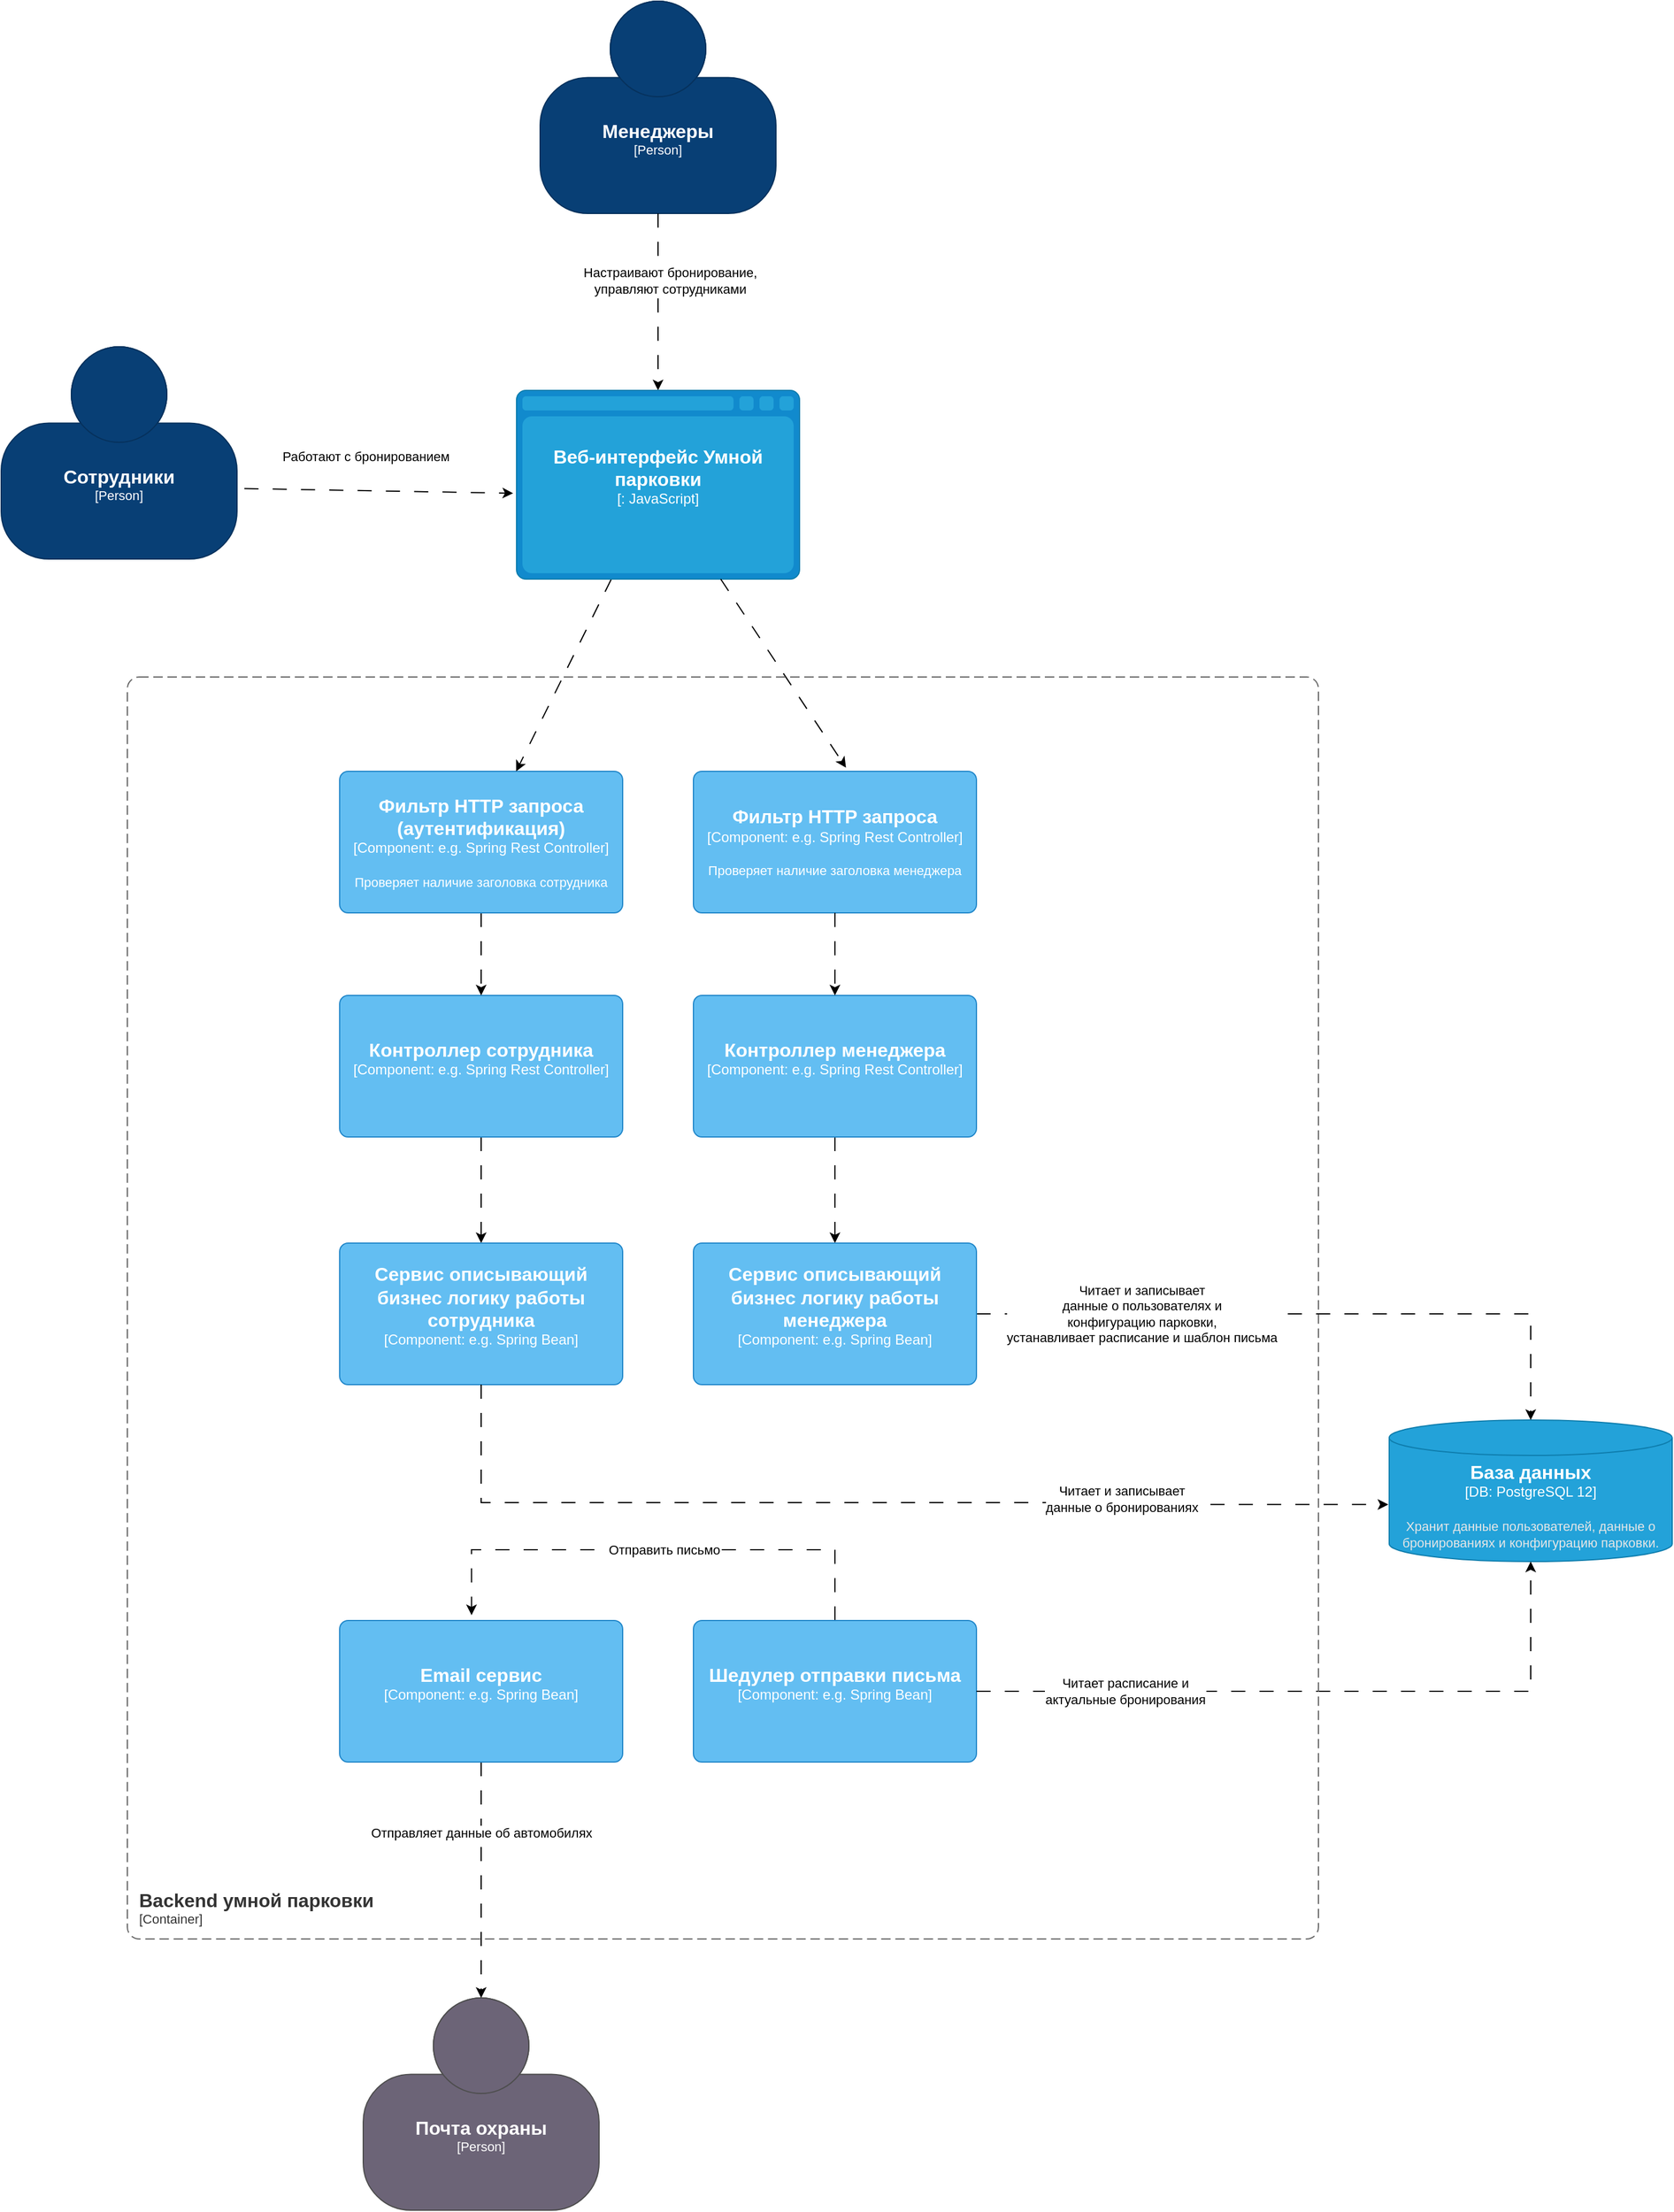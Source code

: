 <mxfile version="22.0.2" type="device">
  <diagram name="Страница — 1" id="vsKF4XCX8lWfQzDUDUC8">
    <mxGraphModel dx="6996" dy="3329" grid="1" gridSize="10" guides="1" tooltips="1" connect="1" arrows="1" fold="1" page="1" pageScale="1" pageWidth="827" pageHeight="1169" math="0" shadow="0">
      <root>
        <mxCell id="0" />
        <mxCell id="1" parent="0" />
        <mxCell id="zByx455szBWIH6nf85dW-6" style="edgeStyle=orthogonalEdgeStyle;rounded=0;orthogonalLoop=1;jettySize=auto;html=1;dashed=1;dashPattern=12 12;" edge="1" parent="1" source="zByx455szBWIH6nf85dW-1" target="zByx455szBWIH6nf85dW-4">
          <mxGeometry relative="1" as="geometry" />
        </mxCell>
        <object placeholders="1" c4Name="Контроллер сотрудника" c4Type="Component" c4Technology="e.g. Spring Rest Controller" c4Description="" label="&lt;font style=&quot;font-size: 16px&quot;&gt;&lt;b&gt;%c4Name%&lt;/b&gt;&lt;/font&gt;&lt;div&gt;[%c4Type%: %c4Technology%]&lt;/div&gt;&lt;br&gt;&lt;div&gt;&lt;font style=&quot;font-size: 11px&quot;&gt;%c4Description%&lt;/font&gt;&lt;/div&gt;" id="zByx455szBWIH6nf85dW-1">
          <mxCell style="rounded=1;whiteSpace=wrap;html=1;labelBackgroundColor=none;fillColor=#63BEF2;fontColor=#ffffff;align=center;arcSize=6;strokeColor=#2086C9;metaEdit=1;resizable=0;points=[[0.25,0,0],[0.5,0,0],[0.75,0,0],[1,0.25,0],[1,0.5,0],[1,0.75,0],[0.75,1,0],[0.5,1,0],[0.25,1,0],[0,0.75,0],[0,0.5,0],[0,0.25,0]];" vertex="1" parent="1">
            <mxGeometry x="-740" y="270" width="240" height="120" as="geometry" />
          </mxCell>
        </object>
        <mxCell id="zByx455szBWIH6nf85dW-7" style="edgeStyle=orthogonalEdgeStyle;rounded=0;orthogonalLoop=1;jettySize=auto;html=1;dashed=1;dashPattern=12 12;" edge="1" parent="1" source="zByx455szBWIH6nf85dW-2" target="zByx455szBWIH6nf85dW-5">
          <mxGeometry relative="1" as="geometry" />
        </mxCell>
        <object placeholders="1" c4Name="Контроллер менеджера" c4Type="Component" c4Technology="e.g. Spring Rest Controller" c4Description="" label="&lt;font style=&quot;font-size: 16px&quot;&gt;&lt;b&gt;%c4Name%&lt;/b&gt;&lt;/font&gt;&lt;div&gt;[%c4Type%: %c4Technology%]&lt;/div&gt;&lt;br&gt;&lt;div&gt;&lt;font style=&quot;font-size: 11px&quot;&gt;%c4Description%&lt;/font&gt;&lt;/div&gt;" id="zByx455szBWIH6nf85dW-2">
          <mxCell style="rounded=1;whiteSpace=wrap;html=1;labelBackgroundColor=none;fillColor=#63BEF2;fontColor=#ffffff;align=center;arcSize=6;strokeColor=#2086C9;metaEdit=1;resizable=0;points=[[0.25,0,0],[0.5,0,0],[0.75,0,0],[1,0.25,0],[1,0.5,0],[1,0.75,0],[0.75,1,0],[0.5,1,0],[0.25,1,0],[0,0.75,0],[0,0.5,0],[0,0.25,0]];" vertex="1" parent="1">
            <mxGeometry x="-440" y="270" width="240" height="120" as="geometry" />
          </mxCell>
        </object>
        <object placeholders="1" c4Type="База данных" c4Container="DB" c4Technology="PostgreSQL 12" c4Description="Хранит данные пользователей, данные о бронированиях и конфигурацию парковки." label="&lt;font style=&quot;font-size: 16px&quot;&gt;&lt;b&gt;%c4Type%&lt;/b&gt;&lt;/font&gt;&lt;div&gt;[%c4Container%:&amp;nbsp;%c4Technology%]&lt;/div&gt;&lt;br&gt;&lt;div&gt;&lt;font style=&quot;font-size: 11px&quot;&gt;&lt;font color=&quot;#E6E6E6&quot;&gt;%c4Description%&lt;/font&gt;&lt;/div&gt;" id="zByx455szBWIH6nf85dW-3">
          <mxCell style="shape=cylinder3;size=15;whiteSpace=wrap;html=1;boundedLbl=1;rounded=0;labelBackgroundColor=none;fillColor=#23A2D9;fontSize=12;fontColor=#ffffff;align=center;strokeColor=#0E7DAD;metaEdit=1;points=[[0.5,0,0],[1,0.25,0],[1,0.5,0],[1,0.75,0],[0.5,1,0],[0,0.75,0],[0,0.5,0],[0,0.25,0]];resizable=0;" vertex="1" parent="1">
            <mxGeometry x="150" y="630" width="240" height="120" as="geometry" />
          </mxCell>
        </object>
        <object placeholders="1" c4Name="Сервис описывающий бизнес логику работы сотрудника" c4Type="Component" c4Technology="e.g. Spring Bean" c4Description="" label="&lt;font style=&quot;font-size: 16px&quot;&gt;&lt;b&gt;%c4Name%&lt;/b&gt;&lt;/font&gt;&lt;div&gt;[%c4Type%: %c4Technology%]&lt;/div&gt;&lt;br&gt;&lt;div&gt;&lt;font style=&quot;font-size: 11px&quot;&gt;%c4Description%&lt;/font&gt;&lt;/div&gt;" id="zByx455szBWIH6nf85dW-4">
          <mxCell style="rounded=1;whiteSpace=wrap;html=1;labelBackgroundColor=none;fillColor=#63BEF2;fontColor=#ffffff;align=center;arcSize=6;strokeColor=#2086C9;metaEdit=1;resizable=0;points=[[0.25,0,0],[0.5,0,0],[0.75,0,0],[1,0.25,0],[1,0.5,0],[1,0.75,0],[0.75,1,0],[0.5,1,0],[0.25,1,0],[0,0.75,0],[0,0.5,0],[0,0.25,0]];" vertex="1" parent="1">
            <mxGeometry x="-740" y="480" width="240" height="120" as="geometry" />
          </mxCell>
        </object>
        <mxCell id="zByx455szBWIH6nf85dW-8" style="edgeStyle=orthogonalEdgeStyle;rounded=0;orthogonalLoop=1;jettySize=auto;html=1;dashed=1;dashPattern=12 12;" edge="1" parent="1" source="zByx455szBWIH6nf85dW-5" target="zByx455szBWIH6nf85dW-3">
          <mxGeometry relative="1" as="geometry" />
        </mxCell>
        <mxCell id="zByx455szBWIH6nf85dW-10" value="Читает и записывает&lt;br style=&quot;border-color: var(--border-color);&quot;&gt;данные о пользователях&amp;nbsp;и&lt;br style=&quot;border-color: var(--border-color);&quot;&gt;конфигурацию парковки,&lt;br&gt;устанавливает расписание и шаблон письма" style="edgeLabel;html=1;align=center;verticalAlign=middle;resizable=0;points=[];" vertex="1" connectable="0" parent="zByx455szBWIH6nf85dW-8">
          <mxGeometry x="-0.203" relative="1" as="geometry">
            <mxPoint x="-83" as="offset" />
          </mxGeometry>
        </mxCell>
        <object placeholders="1" c4Name="Сервис описывающий бизнес логику работы менеджера" c4Type="Component" c4Technology="e.g. Spring Bean" c4Description="" label="&lt;font style=&quot;font-size: 16px&quot;&gt;&lt;b&gt;%c4Name%&lt;/b&gt;&lt;/font&gt;&lt;div&gt;[%c4Type%: %c4Technology%]&lt;/div&gt;&lt;br&gt;&lt;div&gt;&lt;font style=&quot;font-size: 11px&quot;&gt;%c4Description%&lt;/font&gt;&lt;/div&gt;" id="zByx455szBWIH6nf85dW-5">
          <mxCell style="rounded=1;whiteSpace=wrap;html=1;labelBackgroundColor=none;fillColor=#63BEF2;fontColor=#ffffff;align=center;arcSize=6;strokeColor=#2086C9;metaEdit=1;resizable=0;points=[[0.25,0,0],[0.5,0,0],[0.75,0,0],[1,0.25,0],[1,0.5,0],[1,0.75,0],[0.75,1,0],[0.5,1,0],[0.25,1,0],[0,0.75,0],[0,0.5,0],[0,0.25,0]];" vertex="1" parent="1">
            <mxGeometry x="-440" y="480" width="240" height="120" as="geometry" />
          </mxCell>
        </object>
        <mxCell id="zByx455szBWIH6nf85dW-9" style="edgeStyle=orthogonalEdgeStyle;rounded=0;orthogonalLoop=1;jettySize=auto;html=1;entryX=-0.003;entryY=0.597;entryDx=0;entryDy=0;entryPerimeter=0;dashed=1;dashPattern=12 12;" edge="1" parent="1" source="zByx455szBWIH6nf85dW-4" target="zByx455szBWIH6nf85dW-3">
          <mxGeometry relative="1" as="geometry">
            <Array as="points">
              <mxPoint x="-620" y="700" />
              <mxPoint x="-5" y="700" />
              <mxPoint x="-5" y="702" />
            </Array>
          </mxGeometry>
        </mxCell>
        <mxCell id="zByx455szBWIH6nf85dW-11" value="Читает и записывает &lt;br&gt;данные о бронированиях" style="edgeLabel;html=1;align=center;verticalAlign=middle;resizable=0;points=[];" vertex="1" connectable="0" parent="zByx455szBWIH6nf85dW-9">
          <mxGeometry x="0.073" y="3" relative="1" as="geometry">
            <mxPoint x="176" as="offset" />
          </mxGeometry>
        </mxCell>
        <object placeholders="1" c4Name="Сотрудники" c4Type="Person" c4Description="" label="&lt;font style=&quot;font-size: 16px&quot;&gt;&lt;b&gt;%c4Name%&lt;/b&gt;&lt;/font&gt;&lt;div&gt;[%c4Type%]&lt;/div&gt;&lt;br&gt;&lt;div&gt;&lt;font style=&quot;font-size: 11px&quot;&gt;&lt;font color=&quot;#cccccc&quot;&gt;%c4Description%&lt;/font&gt;&lt;/div&gt;" id="zByx455szBWIH6nf85dW-12">
          <mxCell style="html=1;fontSize=11;dashed=0;whiteSpace=wrap;fillColor=#083F75;strokeColor=#06315C;fontColor=#ffffff;shape=mxgraph.c4.person2;align=center;metaEdit=1;points=[[0.5,0,0],[1,0.5,0],[1,0.75,0],[0.75,1,0],[0.5,1,0],[0.25,1,0],[0,0.75,0],[0,0.5,0]];resizable=0;" vertex="1" parent="1">
            <mxGeometry x="-1027" y="-280" width="200" height="180" as="geometry" />
          </mxCell>
        </object>
        <object placeholders="1" c4Name="Менеджеры" c4Type="Person" c4Description="" label="&lt;font style=&quot;font-size: 16px&quot;&gt;&lt;b&gt;%c4Name%&lt;/b&gt;&lt;/font&gt;&lt;div&gt;[%c4Type%]&lt;/div&gt;&lt;br&gt;&lt;div&gt;&lt;font style=&quot;font-size: 11px&quot;&gt;&lt;font color=&quot;#cccccc&quot;&gt;%c4Description%&lt;/font&gt;&lt;/div&gt;" id="zByx455szBWIH6nf85dW-13">
          <mxCell style="html=1;fontSize=11;dashed=0;whiteSpace=wrap;fillColor=#083F75;strokeColor=#06315C;fontColor=#ffffff;shape=mxgraph.c4.person2;align=center;metaEdit=1;points=[[0.5,0,0],[1,0.5,0],[1,0.75,0],[0.75,1,0],[0.5,1,0],[0.25,1,0],[0,0.75,0],[0,0.5,0]];resizable=0;" vertex="1" parent="1">
            <mxGeometry x="-570" y="-573" width="200" height="180" as="geometry" />
          </mxCell>
        </object>
        <object placeholders="1" c4Name="Фильтр HTTP запроса" c4Type="Component" c4Technology="e.g. Spring Rest Controller" c4Description="Проверяет наличие заголовка менеджера" label="&lt;font style=&quot;font-size: 16px&quot;&gt;&lt;b&gt;%c4Name%&lt;/b&gt;&lt;/font&gt;&lt;div&gt;[%c4Type%: %c4Technology%]&lt;/div&gt;&lt;br&gt;&lt;div&gt;&lt;font style=&quot;font-size: 11px&quot;&gt;%c4Description%&lt;/font&gt;&lt;/div&gt;" id="zByx455szBWIH6nf85dW-14">
          <mxCell style="rounded=1;whiteSpace=wrap;html=1;labelBackgroundColor=none;fillColor=#63BEF2;fontColor=#ffffff;align=center;arcSize=6;strokeColor=#2086C9;metaEdit=1;resizable=0;points=[[0.25,0,0],[0.5,0,0],[0.75,0,0],[1,0.25,0],[1,0.5,0],[1,0.75,0],[0.75,1,0],[0.5,1,0],[0.25,1,0],[0,0.75,0],[0,0.5,0],[0,0.25,0]];" vertex="1" parent="1">
            <mxGeometry x="-440" y="80" width="240" height="120" as="geometry" />
          </mxCell>
        </object>
        <mxCell id="zByx455szBWIH6nf85dW-23" style="edgeStyle=orthogonalEdgeStyle;rounded=0;orthogonalLoop=1;jettySize=auto;html=1;dashed=1;dashPattern=12 12;" edge="1" parent="1" source="zByx455szBWIH6nf85dW-15" target="zByx455szBWIH6nf85dW-1">
          <mxGeometry relative="1" as="geometry" />
        </mxCell>
        <object placeholders="1" c4Name="Фильтр HTTP запроса (аутентификация)" c4Type="Component" c4Technology="e.g. Spring Rest Controller" c4Description="Проверяет наличие заголовка сотрудника" label="&lt;font style=&quot;font-size: 16px&quot;&gt;&lt;b&gt;%c4Name%&lt;/b&gt;&lt;/font&gt;&lt;div&gt;[%c4Type%: %c4Technology%]&lt;/div&gt;&lt;br&gt;&lt;div&gt;&lt;font style=&quot;font-size: 11px&quot;&gt;%c4Description%&lt;/font&gt;&lt;/div&gt;" id="zByx455szBWIH6nf85dW-15">
          <mxCell style="rounded=1;whiteSpace=wrap;html=1;labelBackgroundColor=none;fillColor=#63BEF2;fontColor=#ffffff;align=center;arcSize=6;strokeColor=#2086C9;metaEdit=1;resizable=0;points=[[0.25,0,0],[0.5,0,0],[0.75,0,0],[1,0.25,0],[1,0.5,0],[1,0.75,0],[0.75,1,0],[0.5,1,0],[0.25,1,0],[0,0.75,0],[0,0.5,0],[0,0.25,0]];" vertex="1" parent="1">
            <mxGeometry x="-740" y="80" width="240" height="120" as="geometry" />
          </mxCell>
        </object>
        <mxCell id="zByx455szBWIH6nf85dW-16" style="rounded=0;orthogonalLoop=1;jettySize=auto;html=1;dashed=1;dashPattern=12 12;exitX=0.5;exitY=1;exitDx=0;exitDy=0;exitPerimeter=0;entryX=0.5;entryY=0;entryDx=0;entryDy=0;entryPerimeter=0;" edge="1" parent="1" source="zByx455szBWIH6nf85dW-13" target="zByx455szBWIH6nf85dW-28">
          <mxGeometry relative="1" as="geometry">
            <mxPoint x="163" y="149" as="sourcePoint" />
            <mxPoint x="163" y="317" as="targetPoint" />
          </mxGeometry>
        </mxCell>
        <mxCell id="zByx455szBWIH6nf85dW-17" value="Настраивают бронирование,&lt;br&gt;управляют сотрудниками" style="edgeLabel;html=1;align=center;verticalAlign=middle;resizable=0;points=[];" vertex="1" connectable="0" parent="zByx455szBWIH6nf85dW-16">
          <mxGeometry x="-0.26" y="2" relative="1" as="geometry">
            <mxPoint x="8" y="1" as="offset" />
          </mxGeometry>
        </mxCell>
        <mxCell id="zByx455szBWIH6nf85dW-18" style="rounded=0;orthogonalLoop=1;jettySize=auto;html=1;dashed=1;dashPattern=12 12;exitX=1.011;exitY=0.668;exitDx=0;exitDy=0;exitPerimeter=0;entryX=-0.012;entryY=0.545;entryDx=0;entryDy=0;entryPerimeter=0;" edge="1" parent="1" target="zByx455szBWIH6nf85dW-28">
          <mxGeometry relative="1" as="geometry">
            <mxPoint x="-820.8" y="-159.76" as="sourcePoint" />
            <mxPoint x="-586" y="-160" as="targetPoint" />
          </mxGeometry>
        </mxCell>
        <mxCell id="zByx455szBWIH6nf85dW-19" value="Работают с бронированием" style="edgeLabel;html=1;align=center;verticalAlign=middle;resizable=0;points=[];" vertex="1" connectable="0" parent="zByx455szBWIH6nf85dW-18">
          <mxGeometry x="-0.186" y="-1" relative="1" as="geometry">
            <mxPoint x="10" y="-30" as="offset" />
          </mxGeometry>
        </mxCell>
        <mxCell id="zByx455szBWIH6nf85dW-31" style="edgeStyle=orthogonalEdgeStyle;rounded=0;orthogonalLoop=1;jettySize=auto;html=1;entryX=0.466;entryY=-0.038;entryDx=0;entryDy=0;entryPerimeter=0;exitX=0.5;exitY=0;exitDx=0;exitDy=0;exitPerimeter=0;dashed=1;dashPattern=12 12;" edge="1" parent="1" source="zByx455szBWIH6nf85dW-20" target="zByx455szBWIH6nf85dW-30">
          <mxGeometry relative="1" as="geometry">
            <Array as="points">
              <mxPoint x="-320" y="740" />
              <mxPoint x="-628" y="740" />
            </Array>
          </mxGeometry>
        </mxCell>
        <mxCell id="zByx455szBWIH6nf85dW-32" value="Отправить письмо" style="edgeLabel;html=1;align=center;verticalAlign=middle;resizable=0;points=[];" vertex="1" connectable="0" parent="zByx455szBWIH6nf85dW-31">
          <mxGeometry x="-0.03" relative="1" as="geometry">
            <mxPoint as="offset" />
          </mxGeometry>
        </mxCell>
        <object placeholders="1" c4Name="Шедулер отправки письма" c4Type="Component" c4Technology="e.g. Spring Bean" c4Description="" label="&lt;font style=&quot;font-size: 16px&quot;&gt;&lt;b&gt;%c4Name%&lt;/b&gt;&lt;/font&gt;&lt;div&gt;[%c4Type%: %c4Technology%]&lt;/div&gt;&lt;br&gt;&lt;div&gt;&lt;font style=&quot;font-size: 11px&quot;&gt;%c4Description%&lt;/font&gt;&lt;/div&gt;" id="zByx455szBWIH6nf85dW-20">
          <mxCell style="rounded=1;whiteSpace=wrap;html=1;labelBackgroundColor=none;fillColor=#63BEF2;fontColor=#ffffff;align=center;arcSize=6;strokeColor=#2086C9;metaEdit=1;resizable=0;points=[[0.25,0,0],[0.5,0,0],[0.75,0,0],[1,0.25,0],[1,0.5,0],[1,0.75,0],[0.75,1,0],[0.5,1,0],[0.25,1,0],[0,0.75,0],[0,0.5,0],[0,0.25,0]];" vertex="1" parent="1">
            <mxGeometry x="-440" y="800" width="240" height="120" as="geometry" />
          </mxCell>
        </object>
        <mxCell id="zByx455szBWIH6nf85dW-21" style="edgeStyle=orthogonalEdgeStyle;rounded=0;orthogonalLoop=1;jettySize=auto;html=1;entryX=0.5;entryY=1;entryDx=0;entryDy=0;entryPerimeter=0;dashed=1;dashPattern=12 12;" edge="1" parent="1" source="zByx455szBWIH6nf85dW-20" target="zByx455szBWIH6nf85dW-3">
          <mxGeometry relative="1" as="geometry" />
        </mxCell>
        <mxCell id="zByx455szBWIH6nf85dW-24" value="Читает расписание и &lt;br&gt;актуальные бронирования" style="edgeLabel;html=1;align=center;verticalAlign=middle;resizable=0;points=[];" vertex="1" connectable="0" parent="zByx455szBWIH6nf85dW-21">
          <mxGeometry x="-0.029" y="-4" relative="1" as="geometry">
            <mxPoint x="-156" y="-4" as="offset" />
          </mxGeometry>
        </mxCell>
        <mxCell id="zByx455szBWIH6nf85dW-22" style="edgeStyle=orthogonalEdgeStyle;rounded=0;orthogonalLoop=1;jettySize=auto;html=1;entryX=0.5;entryY=0;entryDx=0;entryDy=0;entryPerimeter=0;dashed=1;dashPattern=12 12;" edge="1" parent="1" source="zByx455szBWIH6nf85dW-14" target="zByx455szBWIH6nf85dW-2">
          <mxGeometry relative="1" as="geometry" />
        </mxCell>
        <object placeholders="1" c4Name="Почта охраны" c4Type="Person" c4Description="" label="&lt;font style=&quot;font-size: 16px&quot;&gt;&lt;b&gt;%c4Name%&lt;/b&gt;&lt;/font&gt;&lt;div&gt;[%c4Type%]&lt;/div&gt;&lt;br&gt;&lt;div&gt;&lt;font style=&quot;font-size: 11px&quot;&gt;&lt;font color=&quot;#cccccc&quot;&gt;%c4Description%&lt;/font&gt;&lt;/div&gt;" id="zByx455szBWIH6nf85dW-25">
          <mxCell style="html=1;fontSize=11;dashed=0;whiteSpace=wrap;fillColor=#6C6477;strokeColor=#4D4D4D;fontColor=#ffffff;shape=mxgraph.c4.person2;align=center;metaEdit=1;points=[[0.5,0,0],[1,0.5,0],[1,0.75,0],[0.75,1,0],[0.5,1,0],[0.25,1,0],[0,0.75,0],[0,0.5,0]];resizable=0;" vertex="1" parent="1">
            <mxGeometry x="-720" y="1120" width="200" height="180" as="geometry" />
          </mxCell>
        </object>
        <mxCell id="zByx455szBWIH6nf85dW-26" style="edgeStyle=orthogonalEdgeStyle;rounded=0;orthogonalLoop=1;jettySize=auto;html=1;dashed=1;dashPattern=12 12;exitX=0.5;exitY=1;exitDx=0;exitDy=0;exitPerimeter=0;entryX=0.5;entryY=0;entryDx=0;entryDy=0;entryPerimeter=0;" edge="1" parent="1" source="zByx455szBWIH6nf85dW-30" target="zByx455szBWIH6nf85dW-25">
          <mxGeometry relative="1" as="geometry">
            <mxPoint x="160" y="460" as="sourcePoint" />
            <mxPoint x="160" y="630" as="targetPoint" />
          </mxGeometry>
        </mxCell>
        <mxCell id="zByx455szBWIH6nf85dW-27" value="Отправляет данные об автомобилях" style="edgeLabel;html=1;align=center;verticalAlign=middle;resizable=0;points=[];" vertex="1" connectable="0" parent="zByx455szBWIH6nf85dW-26">
          <mxGeometry x="-0.069" y="-1" relative="1" as="geometry">
            <mxPoint x="1" y="-33" as="offset" />
          </mxGeometry>
        </mxCell>
        <mxCell id="zByx455szBWIH6nf85dW-34" style="rounded=0;orthogonalLoop=1;jettySize=auto;html=1;dashed=1;dashPattern=12 12;" edge="1" parent="1" source="zByx455szBWIH6nf85dW-28" target="zByx455szBWIH6nf85dW-15">
          <mxGeometry relative="1" as="geometry" />
        </mxCell>
        <object placeholders="1" c4Type="Веб-интерфейс Умной парковки" c4Container="" c4Technology="JavaScript" c4Description="" label="&lt;font style=&quot;font-size: 16px&quot;&gt;&lt;b&gt;%c4Type%&lt;/b&gt;&lt;/font&gt;&lt;div&gt;[%c4Container%:&amp;nbsp;%c4Technology%]&lt;/div&gt;&lt;br&gt;&lt;div&gt;&lt;font style=&quot;font-size: 11px&quot;&gt;&lt;font color=&quot;#E6E6E6&quot;&gt;%c4Description%&lt;/font&gt;&lt;/div&gt;" id="zByx455szBWIH6nf85dW-28">
          <mxCell style="shape=mxgraph.c4.webBrowserContainer2;whiteSpace=wrap;html=1;boundedLbl=1;rounded=0;labelBackgroundColor=none;strokeColor=#118ACD;fillColor=#23A2D9;strokeColor=#118ACD;strokeColor2=#0E7DAD;fontSize=12;fontColor=#ffffff;align=center;metaEdit=1;points=[[0.5,0,0],[1,0.25,0],[1,0.5,0],[1,0.75,0],[0.5,1,0],[0,0.75,0],[0,0.5,0],[0,0.25,0]];resizable=0;" vertex="1" parent="1">
            <mxGeometry x="-590" y="-243" width="240" height="160" as="geometry" />
          </mxCell>
        </object>
        <object placeholders="1" c4Name="Email сервис" c4Type="Component" c4Technology="e.g. Spring Bean" c4Description="" label="&lt;font style=&quot;font-size: 16px&quot;&gt;&lt;b&gt;%c4Name%&lt;/b&gt;&lt;/font&gt;&lt;div&gt;[%c4Type%: %c4Technology%]&lt;/div&gt;&lt;br&gt;&lt;div&gt;&lt;font style=&quot;font-size: 11px&quot;&gt;%c4Description%&lt;/font&gt;&lt;/div&gt;" id="zByx455szBWIH6nf85dW-30">
          <mxCell style="rounded=1;whiteSpace=wrap;html=1;labelBackgroundColor=none;fillColor=#63BEF2;fontColor=#ffffff;align=center;arcSize=6;strokeColor=#2086C9;metaEdit=1;resizable=0;points=[[0.25,0,0],[0.5,0,0],[0.75,0,0],[1,0.25,0],[1,0.5,0],[1,0.75,0],[0.75,1,0],[0.5,1,0],[0.25,1,0],[0,0.75,0],[0,0.5,0],[0,0.25,0]];" vertex="1" parent="1">
            <mxGeometry x="-740" y="800" width="240" height="120" as="geometry" />
          </mxCell>
        </object>
        <mxCell id="zByx455szBWIH6nf85dW-33" style="rounded=0;orthogonalLoop=1;jettySize=auto;html=1;entryX=0.539;entryY=-0.026;entryDx=0;entryDy=0;entryPerimeter=0;dashed=1;dashPattern=12 12;" edge="1" parent="1" source="zByx455szBWIH6nf85dW-28" target="zByx455szBWIH6nf85dW-14">
          <mxGeometry relative="1" as="geometry" />
        </mxCell>
        <object placeholders="1" c4Name="Backend умной парковки" c4Type="ContainerScopeBoundary" c4Application="Container" label="&lt;font style=&quot;font-size: 16px&quot;&gt;&lt;b&gt;&lt;div style=&quot;text-align: left&quot;&gt;%c4Name%&lt;/div&gt;&lt;/b&gt;&lt;/font&gt;&lt;div style=&quot;text-align: left&quot;&gt;[%c4Application%]&lt;/div&gt;" id="zByx455szBWIH6nf85dW-35">
          <mxCell style="rounded=1;fontSize=11;whiteSpace=wrap;html=1;dashed=1;arcSize=20;fillColor=none;strokeColor=#666666;fontColor=#333333;labelBackgroundColor=none;align=left;verticalAlign=bottom;labelBorderColor=none;spacingTop=0;spacing=10;dashPattern=8 4;metaEdit=1;rotatable=0;perimeter=rectanglePerimeter;noLabel=0;labelPadding=0;allowArrows=0;connectable=0;expand=0;recursiveResize=0;editable=1;pointerEvents=0;absoluteArcSize=1;points=[[0.25,0,0],[0.5,0,0],[0.75,0,0],[1,0.25,0],[1,0.5,0],[1,0.75,0],[0.75,1,0],[0.5,1,0],[0.25,1,0],[0,0.75,0],[0,0.5,0],[0,0.25,0]];" vertex="1" parent="1">
            <mxGeometry x="-920" width="1010" height="1070" as="geometry" />
          </mxCell>
        </object>
      </root>
    </mxGraphModel>
  </diagram>
</mxfile>

